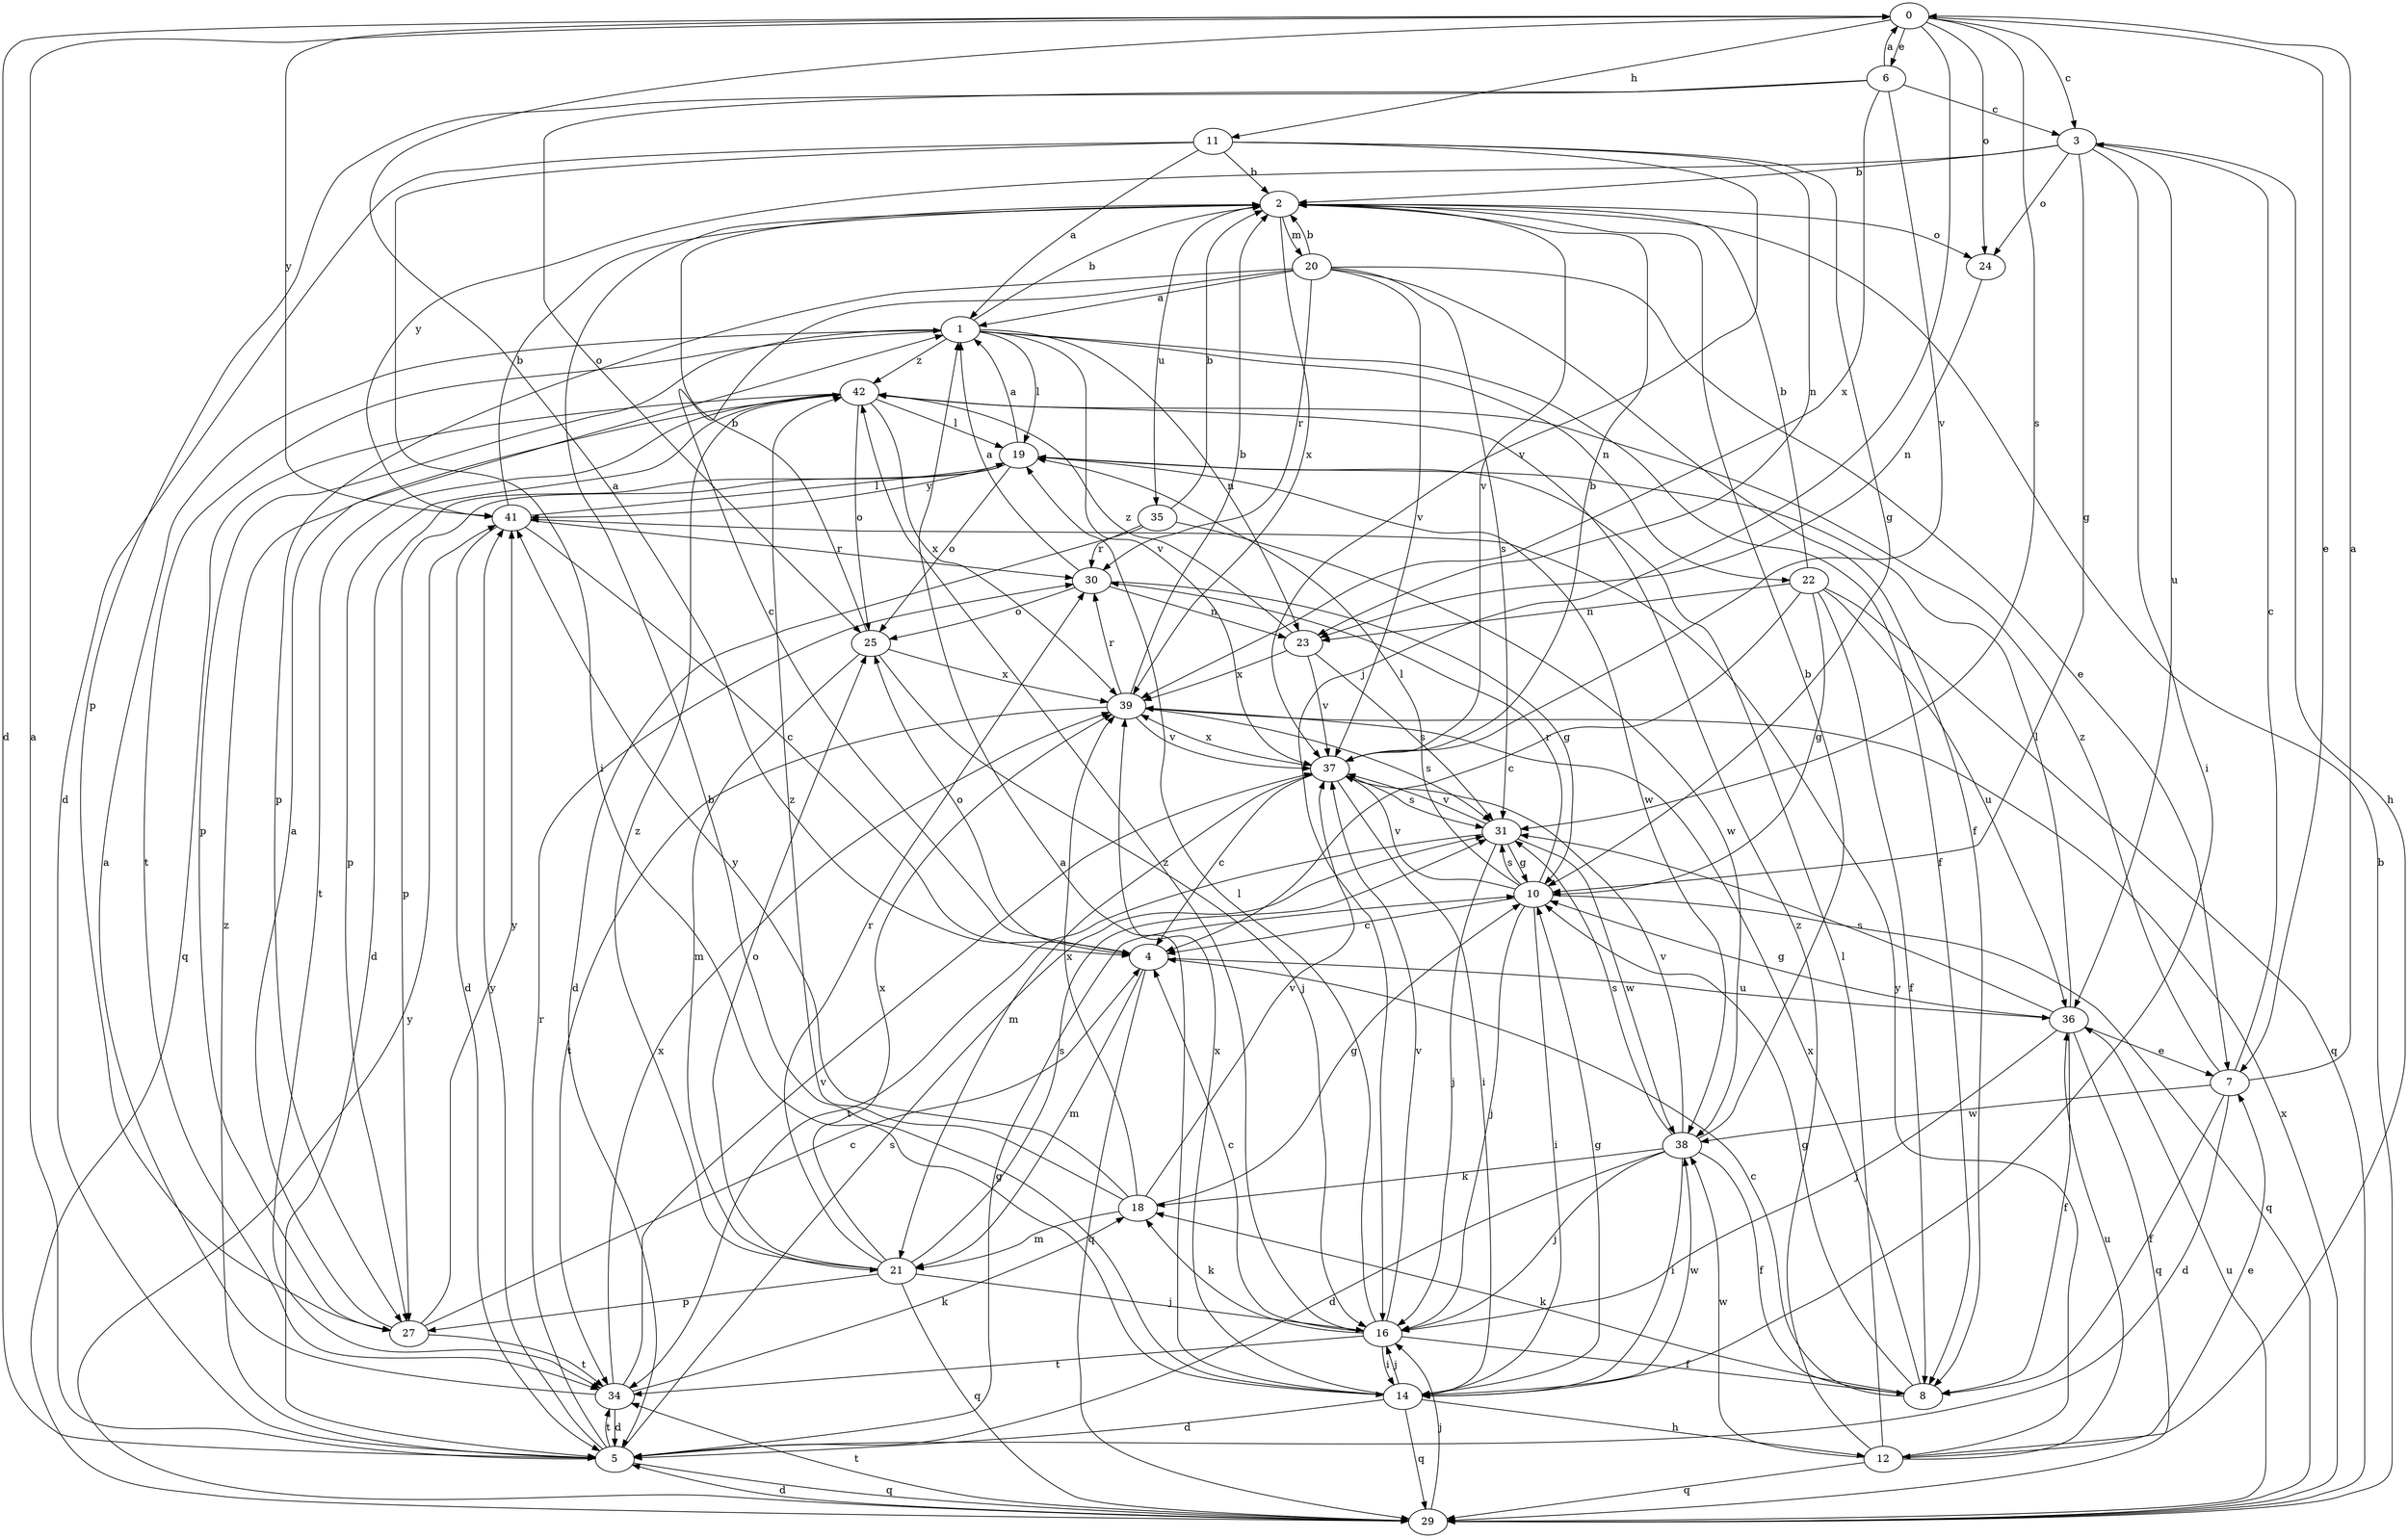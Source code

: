 strict digraph  {
0;
1;
2;
3;
4;
5;
6;
7;
8;
10;
11;
12;
14;
16;
18;
19;
20;
21;
22;
23;
24;
25;
27;
29;
30;
31;
34;
35;
36;
37;
38;
39;
41;
42;
0 -> 3  [label=c];
0 -> 5  [label=d];
0 -> 6  [label=e];
0 -> 7  [label=e];
0 -> 11  [label=h];
0 -> 16  [label=j];
0 -> 24  [label=o];
0 -> 31  [label=s];
0 -> 41  [label=y];
1 -> 2  [label=b];
1 -> 8  [label=f];
1 -> 19  [label=l];
1 -> 22  [label=n];
1 -> 23  [label=n];
1 -> 27  [label=p];
1 -> 34  [label=t];
1 -> 37  [label=v];
1 -> 42  [label=z];
2 -> 20  [label=m];
2 -> 24  [label=o];
2 -> 35  [label=u];
2 -> 37  [label=v];
2 -> 39  [label=x];
3 -> 2  [label=b];
3 -> 10  [label=g];
3 -> 12  [label=h];
3 -> 14  [label=i];
3 -> 24  [label=o];
3 -> 36  [label=u];
3 -> 41  [label=y];
4 -> 0  [label=a];
4 -> 21  [label=m];
4 -> 25  [label=o];
4 -> 29  [label=q];
4 -> 36  [label=u];
5 -> 0  [label=a];
5 -> 10  [label=g];
5 -> 29  [label=q];
5 -> 30  [label=r];
5 -> 31  [label=s];
5 -> 34  [label=t];
5 -> 41  [label=y];
5 -> 42  [label=z];
6 -> 0  [label=a];
6 -> 3  [label=c];
6 -> 25  [label=o];
6 -> 27  [label=p];
6 -> 37  [label=v];
6 -> 39  [label=x];
7 -> 0  [label=a];
7 -> 3  [label=c];
7 -> 5  [label=d];
7 -> 8  [label=f];
7 -> 38  [label=w];
7 -> 42  [label=z];
8 -> 4  [label=c];
8 -> 10  [label=g];
8 -> 18  [label=k];
8 -> 39  [label=x];
10 -> 4  [label=c];
10 -> 14  [label=i];
10 -> 16  [label=j];
10 -> 19  [label=l];
10 -> 29  [label=q];
10 -> 30  [label=r];
10 -> 31  [label=s];
10 -> 37  [label=v];
11 -> 1  [label=a];
11 -> 2  [label=b];
11 -> 5  [label=d];
11 -> 10  [label=g];
11 -> 14  [label=i];
11 -> 23  [label=n];
11 -> 37  [label=v];
12 -> 7  [label=e];
12 -> 19  [label=l];
12 -> 29  [label=q];
12 -> 36  [label=u];
12 -> 38  [label=w];
12 -> 41  [label=y];
12 -> 42  [label=z];
14 -> 1  [label=a];
14 -> 2  [label=b];
14 -> 5  [label=d];
14 -> 10  [label=g];
14 -> 12  [label=h];
14 -> 16  [label=j];
14 -> 29  [label=q];
14 -> 38  [label=w];
14 -> 39  [label=x];
16 -> 4  [label=c];
16 -> 8  [label=f];
16 -> 14  [label=i];
16 -> 18  [label=k];
16 -> 19  [label=l];
16 -> 34  [label=t];
16 -> 37  [label=v];
16 -> 42  [label=z];
18 -> 10  [label=g];
18 -> 21  [label=m];
18 -> 37  [label=v];
18 -> 39  [label=x];
18 -> 41  [label=y];
18 -> 42  [label=z];
19 -> 1  [label=a];
19 -> 5  [label=d];
19 -> 25  [label=o];
19 -> 27  [label=p];
19 -> 38  [label=w];
19 -> 41  [label=y];
20 -> 1  [label=a];
20 -> 2  [label=b];
20 -> 4  [label=c];
20 -> 7  [label=e];
20 -> 8  [label=f];
20 -> 27  [label=p];
20 -> 30  [label=r];
20 -> 31  [label=s];
20 -> 37  [label=v];
21 -> 16  [label=j];
21 -> 25  [label=o];
21 -> 27  [label=p];
21 -> 29  [label=q];
21 -> 30  [label=r];
21 -> 31  [label=s];
21 -> 39  [label=x];
21 -> 42  [label=z];
22 -> 2  [label=b];
22 -> 4  [label=c];
22 -> 8  [label=f];
22 -> 10  [label=g];
22 -> 23  [label=n];
22 -> 29  [label=q];
22 -> 36  [label=u];
23 -> 31  [label=s];
23 -> 37  [label=v];
23 -> 39  [label=x];
23 -> 42  [label=z];
24 -> 23  [label=n];
25 -> 2  [label=b];
25 -> 16  [label=j];
25 -> 21  [label=m];
25 -> 39  [label=x];
27 -> 1  [label=a];
27 -> 4  [label=c];
27 -> 34  [label=t];
27 -> 41  [label=y];
29 -> 2  [label=b];
29 -> 5  [label=d];
29 -> 16  [label=j];
29 -> 34  [label=t];
29 -> 36  [label=u];
29 -> 39  [label=x];
29 -> 41  [label=y];
30 -> 1  [label=a];
30 -> 10  [label=g];
30 -> 23  [label=n];
30 -> 25  [label=o];
31 -> 10  [label=g];
31 -> 16  [label=j];
31 -> 34  [label=t];
31 -> 37  [label=v];
31 -> 38  [label=w];
34 -> 1  [label=a];
34 -> 5  [label=d];
34 -> 18  [label=k];
34 -> 37  [label=v];
34 -> 39  [label=x];
35 -> 2  [label=b];
35 -> 5  [label=d];
35 -> 30  [label=r];
35 -> 38  [label=w];
36 -> 7  [label=e];
36 -> 8  [label=f];
36 -> 10  [label=g];
36 -> 16  [label=j];
36 -> 19  [label=l];
36 -> 29  [label=q];
36 -> 31  [label=s];
37 -> 2  [label=b];
37 -> 4  [label=c];
37 -> 14  [label=i];
37 -> 21  [label=m];
37 -> 31  [label=s];
37 -> 39  [label=x];
38 -> 2  [label=b];
38 -> 5  [label=d];
38 -> 8  [label=f];
38 -> 14  [label=i];
38 -> 16  [label=j];
38 -> 18  [label=k];
38 -> 31  [label=s];
38 -> 37  [label=v];
39 -> 2  [label=b];
39 -> 30  [label=r];
39 -> 31  [label=s];
39 -> 34  [label=t];
39 -> 37  [label=v];
41 -> 2  [label=b];
41 -> 4  [label=c];
41 -> 5  [label=d];
41 -> 19  [label=l];
41 -> 30  [label=r];
42 -> 19  [label=l];
42 -> 25  [label=o];
42 -> 27  [label=p];
42 -> 29  [label=q];
42 -> 34  [label=t];
42 -> 39  [label=x];
}
